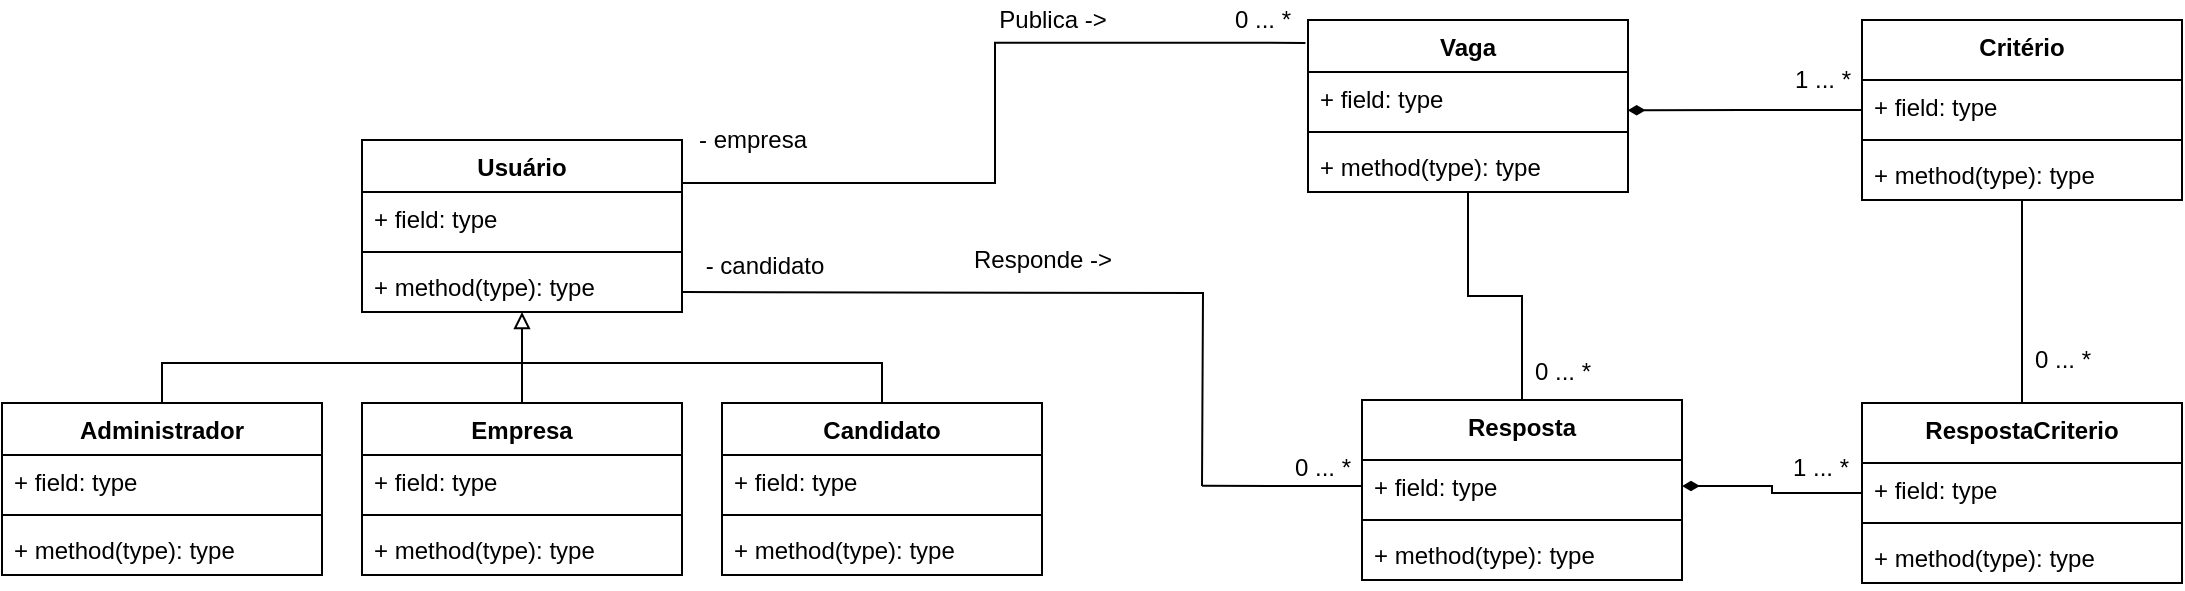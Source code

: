 <mxfile version="13.6.2" type="device" pages="2"><diagram id="C5RBs43oDa-KdzZeNtuy" name="Modelo de dominio"><mxGraphModel dx="2365" dy="945" grid="1" gridSize="10" guides="1" tooltips="1" connect="1" arrows="1" fold="1" page="1" pageScale="1" pageWidth="827" pageHeight="1169" math="0" shadow="0"><root><mxCell id="WIyWlLk6GJQsqaUBKTNV-0"/><mxCell id="WIyWlLk6GJQsqaUBKTNV-1" parent="WIyWlLk6GJQsqaUBKTNV-0"/><mxCell id="1ETd4pub6CgZefq2dl5D-29" style="edgeStyle=orthogonalEdgeStyle;rounded=0;orthogonalLoop=1;jettySize=auto;html=1;exitX=0.5;exitY=0;exitDx=0;exitDy=0;entryX=0.5;entryY=1;entryDx=0;entryDy=0;endArrow=none;endFill=0;" parent="WIyWlLk6GJQsqaUBKTNV-1" source="1ETd4pub6CgZefq2dl5D-5" target="CKPV9KqRgqv-7BpiHJi_-26" edge="1"><mxGeometry relative="1" as="geometry"/></mxCell><mxCell id="1ETd4pub6CgZefq2dl5D-16" style="edgeStyle=orthogonalEdgeStyle;rounded=0;orthogonalLoop=1;jettySize=auto;html=1;exitX=1;exitY=0.25;exitDx=0;exitDy=0;entryX=-0.008;entryY=0.133;entryDx=0;entryDy=0;entryPerimeter=0;endArrow=none;endFill=0;" parent="WIyWlLk6GJQsqaUBKTNV-1" source="CKPV9KqRgqv-7BpiHJi_-38" target="CKPV9KqRgqv-7BpiHJi_-26" edge="1"><mxGeometry relative="1" as="geometry"/></mxCell><mxCell id="1ETd4pub6CgZefq2dl5D-15" style="edgeStyle=orthogonalEdgeStyle;rounded=0;orthogonalLoop=1;jettySize=auto;html=1;exitX=0.5;exitY=0;exitDx=0;exitDy=0;entryX=0.5;entryY=0;entryDx=0;entryDy=0;endArrow=none;endFill=0;" parent="WIyWlLk6GJQsqaUBKTNV-1" source="CKPV9KqRgqv-7BpiHJi_-44" target="CKPV9KqRgqv-7BpiHJi_-30" edge="1"><mxGeometry relative="1" as="geometry"/></mxCell><mxCell id="1ETd4pub6CgZefq2dl5D-14" style="edgeStyle=orthogonalEdgeStyle;rounded=0;orthogonalLoop=1;jettySize=auto;html=1;exitX=0.5;exitY=0;exitDx=0;exitDy=0;entryX=0.5;entryY=1;entryDx=0;entryDy=0;endArrow=block;endFill=0;" parent="WIyWlLk6GJQsqaUBKTNV-1" source="CKPV9KqRgqv-7BpiHJi_-22" target="CKPV9KqRgqv-7BpiHJi_-38" edge="1"><mxGeometry relative="1" as="geometry"/></mxCell><mxCell id="1ETd4pub6CgZefq2dl5D-17" style="edgeStyle=orthogonalEdgeStyle;rounded=0;orthogonalLoop=1;jettySize=auto;html=1;exitX=1;exitY=0.5;exitDx=0;exitDy=0;endArrow=none;endFill=0;" parent="WIyWlLk6GJQsqaUBKTNV-1" edge="1"><mxGeometry relative="1" as="geometry"><mxPoint x="-30" y="473" as="targetPoint"/><mxPoint x="-290" y="376.0" as="sourcePoint"/></mxGeometry></mxCell><mxCell id="1ETd4pub6CgZefq2dl5D-18" style="edgeStyle=orthogonalEdgeStyle;rounded=0;orthogonalLoop=1;jettySize=auto;html=1;exitX=0;exitY=0.5;exitDx=0;exitDy=0;endArrow=none;endFill=0;" parent="WIyWlLk6GJQsqaUBKTNV-1" source="1ETd4pub6CgZefq2dl5D-6" edge="1"><mxGeometry relative="1" as="geometry"><mxPoint x="-30.0" y="472.828" as="targetPoint"/></mxGeometry></mxCell><mxCell id="1ETd4pub6CgZefq2dl5D-20" style="edgeStyle=orthogonalEdgeStyle;rounded=0;orthogonalLoop=1;jettySize=auto;html=1;exitX=0;exitY=0.5;exitDx=0;exitDy=0;entryX=0.999;entryY=0.736;entryDx=0;entryDy=0;entryPerimeter=0;endArrow=diamondThin;endFill=1;" parent="WIyWlLk6GJQsqaUBKTNV-1" source="1ETd4pub6CgZefq2dl5D-1" target="CKPV9KqRgqv-7BpiHJi_-27" edge="1"><mxGeometry relative="1" as="geometry"/></mxCell><mxCell id="1ETd4pub6CgZefq2dl5D-21" style="edgeStyle=orthogonalEdgeStyle;rounded=0;orthogonalLoop=1;jettySize=auto;html=1;entryX=0.5;entryY=1;entryDx=0;entryDy=0;entryPerimeter=0;endArrow=none;endFill=0;" parent="WIyWlLk6GJQsqaUBKTNV-1" source="1ETd4pub6CgZefq2dl5D-9" target="1ETd4pub6CgZefq2dl5D-4" edge="1"><mxGeometry relative="1" as="geometry"/></mxCell><mxCell id="1ETd4pub6CgZefq2dl5D-23" style="edgeStyle=orthogonalEdgeStyle;rounded=0;orthogonalLoop=1;jettySize=auto;html=1;entryX=1;entryY=0.5;entryDx=0;entryDy=0;endArrow=diamondThin;endFill=1;" parent="WIyWlLk6GJQsqaUBKTNV-1" source="1ETd4pub6CgZefq2dl5D-9" target="1ETd4pub6CgZefq2dl5D-6" edge="1"><mxGeometry relative="1" as="geometry"/></mxCell><mxCell id="1ETd4pub6CgZefq2dl5D-24" value="1 ... *" style="text;html=1;align=center;verticalAlign=middle;resizable=0;points=[];autosize=1;" parent="WIyWlLk6GJQsqaUBKTNV-1" vertex="1"><mxGeometry x="260" y="260" width="40" height="20" as="geometry"/></mxCell><mxCell id="1ETd4pub6CgZefq2dl5D-25" value="1 ... *" style="text;html=1;align=center;verticalAlign=middle;resizable=0;points=[];autosize=1;" parent="WIyWlLk6GJQsqaUBKTNV-1" vertex="1"><mxGeometry x="259" y="454" width="40" height="20" as="geometry"/></mxCell><mxCell id="1ETd4pub6CgZefq2dl5D-26" value="0 ... *" style="text;html=1;align=center;verticalAlign=middle;resizable=0;points=[];autosize=1;" parent="WIyWlLk6GJQsqaUBKTNV-1" vertex="1"><mxGeometry x="380" y="400" width="40" height="20" as="geometry"/></mxCell><mxCell id="1ETd4pub6CgZefq2dl5D-27" value="0 ... *" style="text;html=1;align=center;verticalAlign=middle;resizable=0;points=[];autosize=1;" parent="WIyWlLk6GJQsqaUBKTNV-1" vertex="1"><mxGeometry x="10" y="454" width="40" height="20" as="geometry"/></mxCell><mxCell id="1ETd4pub6CgZefq2dl5D-28" value="0 ... *" style="text;html=1;align=center;verticalAlign=middle;resizable=0;points=[];autosize=1;" parent="WIyWlLk6GJQsqaUBKTNV-1" vertex="1"><mxGeometry x="-20" y="230" width="40" height="20" as="geometry"/></mxCell><mxCell id="1ETd4pub6CgZefq2dl5D-30" value="0 ... *" style="text;html=1;align=center;verticalAlign=middle;resizable=0;points=[];autosize=1;" parent="WIyWlLk6GJQsqaUBKTNV-1" vertex="1"><mxGeometry x="130" y="406" width="40" height="20" as="geometry"/></mxCell><mxCell id="1ETd4pub6CgZefq2dl5D-31" value="- empresa" style="text;html=1;align=center;verticalAlign=middle;resizable=0;points=[];autosize=1;" parent="WIyWlLk6GJQsqaUBKTNV-1" vertex="1"><mxGeometry x="-290" y="290" width="70" height="20" as="geometry"/></mxCell><mxCell id="1ETd4pub6CgZefq2dl5D-32" value="- candidato" style="text;html=1;align=center;verticalAlign=middle;resizable=0;points=[];autosize=1;" parent="WIyWlLk6GJQsqaUBKTNV-1" vertex="1"><mxGeometry x="-284" y="353" width="70" height="20" as="geometry"/></mxCell><mxCell id="1ETd4pub6CgZefq2dl5D-33" value="Publica -&amp;gt;" style="text;html=1;align=center;verticalAlign=middle;resizable=0;points=[];autosize=1;" parent="WIyWlLk6GJQsqaUBKTNV-1" vertex="1"><mxGeometry x="-140" y="230" width="70" height="20" as="geometry"/></mxCell><mxCell id="1ETd4pub6CgZefq2dl5D-34" value="Responde -&amp;gt;" style="text;html=1;align=center;verticalAlign=middle;resizable=0;points=[];autosize=1;" parent="WIyWlLk6GJQsqaUBKTNV-1" vertex="1"><mxGeometry x="-150" y="350" width="80" height="20" as="geometry"/></mxCell><mxCell id="CKPV9KqRgqv-7BpiHJi_-26" value="Vaga" style="swimlane;fontStyle=1;align=center;verticalAlign=top;childLayout=stackLayout;horizontal=1;startSize=26;horizontalStack=0;resizeParent=1;resizeParentMax=0;resizeLast=0;collapsible=1;marginBottom=0;" parent="WIyWlLk6GJQsqaUBKTNV-1" vertex="1"><mxGeometry x="23" y="240" width="160" height="86" as="geometry"/></mxCell><mxCell id="CKPV9KqRgqv-7BpiHJi_-27" value="+ field: type" style="text;strokeColor=none;fillColor=none;align=left;verticalAlign=top;spacingLeft=4;spacingRight=4;overflow=hidden;rotatable=0;points=[[0,0.5],[1,0.5]];portConstraint=eastwest;" parent="CKPV9KqRgqv-7BpiHJi_-26" vertex="1"><mxGeometry y="26" width="160" height="26" as="geometry"/></mxCell><mxCell id="CKPV9KqRgqv-7BpiHJi_-28" value="" style="line;strokeWidth=1;fillColor=none;align=left;verticalAlign=middle;spacingTop=-1;spacingLeft=3;spacingRight=3;rotatable=0;labelPosition=right;points=[];portConstraint=eastwest;" parent="CKPV9KqRgqv-7BpiHJi_-26" vertex="1"><mxGeometry y="52" width="160" height="8" as="geometry"/></mxCell><mxCell id="CKPV9KqRgqv-7BpiHJi_-29" value="+ method(type): type" style="text;strokeColor=none;fillColor=none;align=left;verticalAlign=top;spacingLeft=4;spacingRight=4;overflow=hidden;rotatable=0;points=[[0,0.5],[1,0.5]];portConstraint=eastwest;" parent="CKPV9KqRgqv-7BpiHJi_-26" vertex="1"><mxGeometry y="60" width="160" height="26" as="geometry"/></mxCell><mxCell id="1ETd4pub6CgZefq2dl5D-5" value="Resposta" style="swimlane;fontStyle=1;align=center;verticalAlign=top;childLayout=stackLayout;horizontal=1;startSize=30;horizontalStack=0;resizeParent=1;resizeParentMax=0;resizeLast=0;collapsible=1;marginBottom=0;" parent="WIyWlLk6GJQsqaUBKTNV-1" vertex="1"><mxGeometry x="50" y="430" width="160" height="90" as="geometry"/></mxCell><mxCell id="1ETd4pub6CgZefq2dl5D-6" value="+ field: type" style="text;strokeColor=none;fillColor=none;align=left;verticalAlign=top;spacingLeft=4;spacingRight=4;overflow=hidden;rotatable=0;points=[[0,0.5],[1,0.5]];portConstraint=eastwest;" parent="1ETd4pub6CgZefq2dl5D-5" vertex="1"><mxGeometry y="30" width="160" height="26" as="geometry"/></mxCell><mxCell id="1ETd4pub6CgZefq2dl5D-7" value="" style="line;strokeWidth=1;fillColor=none;align=left;verticalAlign=middle;spacingTop=-1;spacingLeft=3;spacingRight=3;rotatable=0;labelPosition=right;points=[];portConstraint=eastwest;" parent="1ETd4pub6CgZefq2dl5D-5" vertex="1"><mxGeometry y="56" width="160" height="8" as="geometry"/></mxCell><mxCell id="1ETd4pub6CgZefq2dl5D-8" value="+ method(type): type" style="text;strokeColor=none;fillColor=none;align=left;verticalAlign=top;spacingLeft=4;spacingRight=4;overflow=hidden;rotatable=0;points=[[0,0.5],[1,0.5]];portConstraint=eastwest;" parent="1ETd4pub6CgZefq2dl5D-5" vertex="1"><mxGeometry y="64" width="160" height="26" as="geometry"/></mxCell><mxCell id="CKPV9KqRgqv-7BpiHJi_-38" value="Usuário" style="swimlane;fontStyle=1;align=center;verticalAlign=top;childLayout=stackLayout;horizontal=1;startSize=26;horizontalStack=0;resizeParent=1;resizeParentMax=0;resizeLast=0;collapsible=1;marginBottom=0;" parent="WIyWlLk6GJQsqaUBKTNV-1" vertex="1"><mxGeometry x="-450" y="300" width="160" height="86" as="geometry"/></mxCell><mxCell id="CKPV9KqRgqv-7BpiHJi_-39" value="+ field: type" style="text;strokeColor=none;fillColor=none;align=left;verticalAlign=top;spacingLeft=4;spacingRight=4;overflow=hidden;rotatable=0;points=[[0,0.5],[1,0.5]];portConstraint=eastwest;" parent="CKPV9KqRgqv-7BpiHJi_-38" vertex="1"><mxGeometry y="26" width="160" height="26" as="geometry"/></mxCell><mxCell id="CKPV9KqRgqv-7BpiHJi_-40" value="" style="line;strokeWidth=1;fillColor=none;align=left;verticalAlign=middle;spacingTop=-1;spacingLeft=3;spacingRight=3;rotatable=0;labelPosition=right;points=[];portConstraint=eastwest;" parent="CKPV9KqRgqv-7BpiHJi_-38" vertex="1"><mxGeometry y="52" width="160" height="8" as="geometry"/></mxCell><mxCell id="CKPV9KqRgqv-7BpiHJi_-41" value="+ method(type): type" style="text;strokeColor=none;fillColor=none;align=left;verticalAlign=top;spacingLeft=4;spacingRight=4;overflow=hidden;rotatable=0;points=[[0,0.5],[1,0.5]];portConstraint=eastwest;" parent="CKPV9KqRgqv-7BpiHJi_-38" vertex="1"><mxGeometry y="60" width="160" height="26" as="geometry"/></mxCell><mxCell id="CKPV9KqRgqv-7BpiHJi_-44" value="Administrador" style="swimlane;fontStyle=1;align=center;verticalAlign=top;childLayout=stackLayout;horizontal=1;startSize=26;horizontalStack=0;resizeParent=1;resizeParentMax=0;resizeLast=0;collapsible=1;marginBottom=0;" parent="WIyWlLk6GJQsqaUBKTNV-1" vertex="1"><mxGeometry x="-630" y="431.5" width="160" height="86" as="geometry"/></mxCell><mxCell id="CKPV9KqRgqv-7BpiHJi_-45" value="+ field: type" style="text;strokeColor=none;fillColor=none;align=left;verticalAlign=top;spacingLeft=4;spacingRight=4;overflow=hidden;rotatable=0;points=[[0,0.5],[1,0.5]];portConstraint=eastwest;" parent="CKPV9KqRgqv-7BpiHJi_-44" vertex="1"><mxGeometry y="26" width="160" height="26" as="geometry"/></mxCell><mxCell id="CKPV9KqRgqv-7BpiHJi_-46" value="" style="line;strokeWidth=1;fillColor=none;align=left;verticalAlign=middle;spacingTop=-1;spacingLeft=3;spacingRight=3;rotatable=0;labelPosition=right;points=[];portConstraint=eastwest;" parent="CKPV9KqRgqv-7BpiHJi_-44" vertex="1"><mxGeometry y="52" width="160" height="8" as="geometry"/></mxCell><mxCell id="CKPV9KqRgqv-7BpiHJi_-47" value="+ method(type): type" style="text;strokeColor=none;fillColor=none;align=left;verticalAlign=top;spacingLeft=4;spacingRight=4;overflow=hidden;rotatable=0;points=[[0,0.5],[1,0.5]];portConstraint=eastwest;" parent="CKPV9KqRgqv-7BpiHJi_-44" vertex="1"><mxGeometry y="60" width="160" height="26" as="geometry"/></mxCell><mxCell id="CKPV9KqRgqv-7BpiHJi_-22" value="Empresa" style="swimlane;fontStyle=1;align=center;verticalAlign=top;childLayout=stackLayout;horizontal=1;startSize=26;horizontalStack=0;resizeParent=1;resizeParentMax=0;resizeLast=0;collapsible=1;marginBottom=0;" parent="WIyWlLk6GJQsqaUBKTNV-1" vertex="1"><mxGeometry x="-450" y="431.5" width="160" height="86" as="geometry"/></mxCell><mxCell id="CKPV9KqRgqv-7BpiHJi_-23" value="+ field: type" style="text;strokeColor=none;fillColor=none;align=left;verticalAlign=top;spacingLeft=4;spacingRight=4;overflow=hidden;rotatable=0;points=[[0,0.5],[1,0.5]];portConstraint=eastwest;" parent="CKPV9KqRgqv-7BpiHJi_-22" vertex="1"><mxGeometry y="26" width="160" height="26" as="geometry"/></mxCell><mxCell id="CKPV9KqRgqv-7BpiHJi_-24" value="" style="line;strokeWidth=1;fillColor=none;align=left;verticalAlign=middle;spacingTop=-1;spacingLeft=3;spacingRight=3;rotatable=0;labelPosition=right;points=[];portConstraint=eastwest;" parent="CKPV9KqRgqv-7BpiHJi_-22" vertex="1"><mxGeometry y="52" width="160" height="8" as="geometry"/></mxCell><mxCell id="CKPV9KqRgqv-7BpiHJi_-25" value="+ method(type): type" style="text;strokeColor=none;fillColor=none;align=left;verticalAlign=top;spacingLeft=4;spacingRight=4;overflow=hidden;rotatable=0;points=[[0,0.5],[1,0.5]];portConstraint=eastwest;" parent="CKPV9KqRgqv-7BpiHJi_-22" vertex="1"><mxGeometry y="60" width="160" height="26" as="geometry"/></mxCell><mxCell id="CKPV9KqRgqv-7BpiHJi_-30" value="Candidato" style="swimlane;fontStyle=1;align=center;verticalAlign=top;childLayout=stackLayout;horizontal=1;startSize=26;horizontalStack=0;resizeParent=1;resizeParentMax=0;resizeLast=0;collapsible=1;marginBottom=0;" parent="WIyWlLk6GJQsqaUBKTNV-1" vertex="1"><mxGeometry x="-270" y="431.5" width="160" height="86" as="geometry"/></mxCell><mxCell id="CKPV9KqRgqv-7BpiHJi_-31" value="+ field: type" style="text;strokeColor=none;fillColor=none;align=left;verticalAlign=top;spacingLeft=4;spacingRight=4;overflow=hidden;rotatable=0;points=[[0,0.5],[1,0.5]];portConstraint=eastwest;" parent="CKPV9KqRgqv-7BpiHJi_-30" vertex="1"><mxGeometry y="26" width="160" height="26" as="geometry"/></mxCell><mxCell id="CKPV9KqRgqv-7BpiHJi_-32" value="" style="line;strokeWidth=1;fillColor=none;align=left;verticalAlign=middle;spacingTop=-1;spacingLeft=3;spacingRight=3;rotatable=0;labelPosition=right;points=[];portConstraint=eastwest;" parent="CKPV9KqRgqv-7BpiHJi_-30" vertex="1"><mxGeometry y="52" width="160" height="8" as="geometry"/></mxCell><mxCell id="CKPV9KqRgqv-7BpiHJi_-33" value="+ method(type): type" style="text;strokeColor=none;fillColor=none;align=left;verticalAlign=top;spacingLeft=4;spacingRight=4;overflow=hidden;rotatable=0;points=[[0,0.5],[1,0.5]];portConstraint=eastwest;" parent="CKPV9KqRgqv-7BpiHJi_-30" vertex="1"><mxGeometry y="60" width="160" height="26" as="geometry"/></mxCell><mxCell id="1ETd4pub6CgZefq2dl5D-1" value="Critério" style="swimlane;fontStyle=1;align=center;verticalAlign=top;childLayout=stackLayout;horizontal=1;startSize=30;horizontalStack=0;resizeParent=1;resizeParentMax=0;resizeLast=0;collapsible=1;marginBottom=0;" parent="WIyWlLk6GJQsqaUBKTNV-1" vertex="1"><mxGeometry x="300" y="240" width="160" height="90" as="geometry"/></mxCell><mxCell id="1ETd4pub6CgZefq2dl5D-2" value="+ field: type" style="text;strokeColor=none;fillColor=none;align=left;verticalAlign=top;spacingLeft=4;spacingRight=4;overflow=hidden;rotatable=0;points=[[0,0.5],[1,0.5]];portConstraint=eastwest;" parent="1ETd4pub6CgZefq2dl5D-1" vertex="1"><mxGeometry y="30" width="160" height="26" as="geometry"/></mxCell><mxCell id="1ETd4pub6CgZefq2dl5D-3" value="" style="line;strokeWidth=1;fillColor=none;align=left;verticalAlign=middle;spacingTop=-1;spacingLeft=3;spacingRight=3;rotatable=0;labelPosition=right;points=[];portConstraint=eastwest;" parent="1ETd4pub6CgZefq2dl5D-1" vertex="1"><mxGeometry y="56" width="160" height="8" as="geometry"/></mxCell><mxCell id="1ETd4pub6CgZefq2dl5D-4" value="+ method(type): type" style="text;strokeColor=none;fillColor=none;align=left;verticalAlign=top;spacingLeft=4;spacingRight=4;overflow=hidden;rotatable=0;points=[[0,0.5],[1,0.5]];portConstraint=eastwest;" parent="1ETd4pub6CgZefq2dl5D-1" vertex="1"><mxGeometry y="64" width="160" height="26" as="geometry"/></mxCell><mxCell id="1ETd4pub6CgZefq2dl5D-9" value="RespostaCriterio" style="swimlane;fontStyle=1;align=center;verticalAlign=top;childLayout=stackLayout;horizontal=1;startSize=30;horizontalStack=0;resizeParent=1;resizeParentMax=0;resizeLast=0;collapsible=1;marginBottom=0;" parent="WIyWlLk6GJQsqaUBKTNV-1" vertex="1"><mxGeometry x="300" y="431.5" width="160" height="90" as="geometry"/></mxCell><mxCell id="1ETd4pub6CgZefq2dl5D-10" value="+ field: type" style="text;strokeColor=none;fillColor=none;align=left;verticalAlign=top;spacingLeft=4;spacingRight=4;overflow=hidden;rotatable=0;points=[[0,0.5],[1,0.5]];portConstraint=eastwest;" parent="1ETd4pub6CgZefq2dl5D-9" vertex="1"><mxGeometry y="30" width="160" height="26" as="geometry"/></mxCell><mxCell id="1ETd4pub6CgZefq2dl5D-11" value="" style="line;strokeWidth=1;fillColor=none;align=left;verticalAlign=middle;spacingTop=-1;spacingLeft=3;spacingRight=3;rotatable=0;labelPosition=right;points=[];portConstraint=eastwest;" parent="1ETd4pub6CgZefq2dl5D-9" vertex="1"><mxGeometry y="56" width="160" height="8" as="geometry"/></mxCell><mxCell id="1ETd4pub6CgZefq2dl5D-12" value="+ method(type): type" style="text;strokeColor=none;fillColor=none;align=left;verticalAlign=top;spacingLeft=4;spacingRight=4;overflow=hidden;rotatable=0;points=[[0,0.5],[1,0.5]];portConstraint=eastwest;" parent="1ETd4pub6CgZefq2dl5D-9" vertex="1"><mxGeometry y="64" width="160" height="26" as="geometry"/></mxCell></root></mxGraphModel></diagram><diagram id="CPd2CQFtMnfnocNd31z0" name="Diagrama de classe"><mxGraphModel dx="2707" dy="945" grid="1" gridSize="10" guides="1" tooltips="1" connect="1" arrows="1" fold="1" page="1" pageScale="1" pageWidth="1169" pageHeight="1654" math="0" shadow="0"><root><mxCell id="haporu0K_XXF_-xQnNUm-0"/><mxCell id="haporu0K_XXF_-xQnNUm-1" parent="haporu0K_XXF_-xQnNUm-0"/><mxCell id="Ovhw8g6Ma70DIyYeoMQT-1" style="edgeStyle=orthogonalEdgeStyle;rounded=0;orthogonalLoop=1;jettySize=auto;html=1;exitX=0.5;exitY=0;exitDx=0;exitDy=0;entryX=0.5;entryY=1;entryDx=0;entryDy=0;endArrow=none;endFill=0;" edge="1" parent="haporu0K_XXF_-xQnNUm-1" source="Ovhw8g6Ma70DIyYeoMQT-24" target="Ovhw8g6Ma70DIyYeoMQT-20"><mxGeometry relative="1" as="geometry"/></mxCell><mxCell id="Ovhw8g6Ma70DIyYeoMQT-2" style="edgeStyle=orthogonalEdgeStyle;rounded=0;orthogonalLoop=1;jettySize=auto;html=1;exitX=1;exitY=0.25;exitDx=0;exitDy=0;entryX=-0.008;entryY=0.133;entryDx=0;entryDy=0;entryPerimeter=0;endArrow=none;endFill=0;" edge="1" parent="haporu0K_XXF_-xQnNUm-1" source="Ovhw8g6Ma70DIyYeoMQT-28" target="Ovhw8g6Ma70DIyYeoMQT-20"><mxGeometry relative="1" as="geometry"/></mxCell><mxCell id="Ovhw8g6Ma70DIyYeoMQT-3" style="edgeStyle=orthogonalEdgeStyle;rounded=0;orthogonalLoop=1;jettySize=auto;html=1;exitX=0.5;exitY=0;exitDx=0;exitDy=0;entryX=0.5;entryY=0;entryDx=0;entryDy=0;endArrow=none;endFill=0;" edge="1" parent="haporu0K_XXF_-xQnNUm-1" source="Ovhw8g6Ma70DIyYeoMQT-32" target="Ovhw8g6Ma70DIyYeoMQT-40"><mxGeometry relative="1" as="geometry"/></mxCell><mxCell id="Ovhw8g6Ma70DIyYeoMQT-4" style="edgeStyle=orthogonalEdgeStyle;rounded=0;orthogonalLoop=1;jettySize=auto;html=1;exitX=0.5;exitY=0;exitDx=0;exitDy=0;entryX=0.5;entryY=1;entryDx=0;entryDy=0;endArrow=block;endFill=0;" edge="1" parent="haporu0K_XXF_-xQnNUm-1" source="Ovhw8g6Ma70DIyYeoMQT-36" target="Ovhw8g6Ma70DIyYeoMQT-28"><mxGeometry relative="1" as="geometry"/></mxCell><mxCell id="Ovhw8g6Ma70DIyYeoMQT-5" style="edgeStyle=orthogonalEdgeStyle;rounded=0;orthogonalLoop=1;jettySize=auto;html=1;exitX=1;exitY=0.5;exitDx=0;exitDy=0;endArrow=none;endFill=0;" edge="1" parent="haporu0K_XXF_-xQnNUm-1"><mxGeometry relative="1" as="geometry"><mxPoint x="260" y="363" as="targetPoint"/><mxPoint y="266" as="sourcePoint"/></mxGeometry></mxCell><mxCell id="Ovhw8g6Ma70DIyYeoMQT-6" style="edgeStyle=orthogonalEdgeStyle;rounded=0;orthogonalLoop=1;jettySize=auto;html=1;exitX=0;exitY=0.5;exitDx=0;exitDy=0;endArrow=none;endFill=0;" edge="1" parent="haporu0K_XXF_-xQnNUm-1" source="Ovhw8g6Ma70DIyYeoMQT-25"><mxGeometry relative="1" as="geometry"><mxPoint x="260" y="362.828" as="targetPoint"/></mxGeometry></mxCell><mxCell id="Ovhw8g6Ma70DIyYeoMQT-7" style="edgeStyle=orthogonalEdgeStyle;rounded=0;orthogonalLoop=1;jettySize=auto;html=1;exitX=0;exitY=0.5;exitDx=0;exitDy=0;entryX=0.999;entryY=0.736;entryDx=0;entryDy=0;entryPerimeter=0;endArrow=diamondThin;endFill=1;" edge="1" parent="haporu0K_XXF_-xQnNUm-1" source="Ovhw8g6Ma70DIyYeoMQT-44" target="Ovhw8g6Ma70DIyYeoMQT-21"><mxGeometry relative="1" as="geometry"/></mxCell><mxCell id="Ovhw8g6Ma70DIyYeoMQT-8" style="edgeStyle=orthogonalEdgeStyle;rounded=0;orthogonalLoop=1;jettySize=auto;html=1;entryX=0.5;entryY=1;entryDx=0;entryDy=0;entryPerimeter=0;endArrow=none;endFill=0;" edge="1" parent="haporu0K_XXF_-xQnNUm-1" source="Ovhw8g6Ma70DIyYeoMQT-48" target="Ovhw8g6Ma70DIyYeoMQT-47"><mxGeometry relative="1" as="geometry"/></mxCell><mxCell id="Ovhw8g6Ma70DIyYeoMQT-9" style="edgeStyle=orthogonalEdgeStyle;rounded=0;orthogonalLoop=1;jettySize=auto;html=1;entryX=1;entryY=0.5;entryDx=0;entryDy=0;endArrow=diamondThin;endFill=1;" edge="1" parent="haporu0K_XXF_-xQnNUm-1" source="Ovhw8g6Ma70DIyYeoMQT-48" target="Ovhw8g6Ma70DIyYeoMQT-25"><mxGeometry relative="1" as="geometry"/></mxCell><mxCell id="Ovhw8g6Ma70DIyYeoMQT-10" value="1 ... *" style="text;html=1;align=center;verticalAlign=middle;resizable=0;points=[];autosize=1;" vertex="1" parent="haporu0K_XXF_-xQnNUm-1"><mxGeometry x="545" y="121" width="40" height="20" as="geometry"/></mxCell><mxCell id="Ovhw8g6Ma70DIyYeoMQT-11" value="1 ... *" style="text;html=1;align=center;verticalAlign=middle;resizable=0;points=[];autosize=1;" vertex="1" parent="haporu0K_XXF_-xQnNUm-1"><mxGeometry x="558" y="345" width="40" height="20" as="geometry"/></mxCell><mxCell id="Ovhw8g6Ma70DIyYeoMQT-12" value="0 ... *" style="text;html=1;align=center;verticalAlign=middle;resizable=0;points=[];autosize=1;" vertex="1" parent="haporu0K_XXF_-xQnNUm-1"><mxGeometry x="670" y="310" width="40" height="20" as="geometry"/></mxCell><mxCell id="Ovhw8g6Ma70DIyYeoMQT-13" value="0 ... *" style="text;html=1;align=center;verticalAlign=middle;resizable=0;points=[];autosize=1;" vertex="1" parent="haporu0K_XXF_-xQnNUm-1"><mxGeometry x="299" y="341" width="40" height="20" as="geometry"/></mxCell><mxCell id="Ovhw8g6Ma70DIyYeoMQT-14" value="0 ... *" style="text;html=1;align=center;verticalAlign=middle;resizable=0;points=[];autosize=1;" vertex="1" parent="haporu0K_XXF_-xQnNUm-1"><mxGeometry x="263" y="76" width="40" height="20" as="geometry"/></mxCell><mxCell id="Ovhw8g6Ma70DIyYeoMQT-15" value="0 ... *" style="text;html=1;align=center;verticalAlign=middle;resizable=0;points=[];autosize=1;" vertex="1" parent="haporu0K_XXF_-xQnNUm-1"><mxGeometry x="420" y="296" width="40" height="20" as="geometry"/></mxCell><mxCell id="Ovhw8g6Ma70DIyYeoMQT-16" value="- empresa" style="text;html=1;align=center;verticalAlign=middle;resizable=0;points=[];autosize=1;" vertex="1" parent="haporu0K_XXF_-xQnNUm-1"><mxGeometry x="6" y="200" width="70" height="20" as="geometry"/></mxCell><mxCell id="Ovhw8g6Ma70DIyYeoMQT-17" value="- candidato" style="text;html=1;align=center;verticalAlign=middle;resizable=0;points=[];autosize=1;" vertex="1" parent="haporu0K_XXF_-xQnNUm-1"><mxGeometry x="6" y="270" width="70" height="20" as="geometry"/></mxCell><mxCell id="Ovhw8g6Ma70DIyYeoMQT-18" value="Publica -&amp;gt;" style="text;html=1;align=center;verticalAlign=middle;resizable=0;points=[];autosize=1;" vertex="1" parent="haporu0K_XXF_-xQnNUm-1"><mxGeometry x="150" y="79" width="70" height="20" as="geometry"/></mxCell><mxCell id="Ovhw8g6Ma70DIyYeoMQT-19" value="Responde -&amp;gt;" style="text;html=1;align=center;verticalAlign=middle;resizable=0;points=[];autosize=1;" vertex="1" parent="haporu0K_XXF_-xQnNUm-1"><mxGeometry x="170" y="270" width="80" height="20" as="geometry"/></mxCell><mxCell id="Ovhw8g6Ma70DIyYeoMQT-24" value="Resposta" style="swimlane;fontStyle=1;align=center;verticalAlign=top;childLayout=stackLayout;horizontal=1;startSize=30;horizontalStack=0;resizeParent=1;resizeParentMax=0;resizeLast=0;collapsible=1;marginBottom=0;" vertex="1" parent="haporu0K_XXF_-xQnNUm-1"><mxGeometry x="340" y="320" width="210" height="130" as="geometry"/></mxCell><mxCell id="Ovhw8g6Ma70DIyYeoMQT-25" value="+ candidato: Candidato&#10;+ resposta: List&lt;RespostaCriterio&gt;&#10;+ pontuacao: float" style="text;strokeColor=none;fillColor=none;align=left;verticalAlign=top;spacingLeft=4;spacingRight=4;overflow=hidden;rotatable=0;points=[[0,0.5],[1,0.5]];portConstraint=eastwest;" vertex="1" parent="Ovhw8g6Ma70DIyYeoMQT-24"><mxGeometry y="30" width="210" height="50" as="geometry"/></mxCell><mxCell id="Ovhw8g6Ma70DIyYeoMQT-26" value="" style="line;strokeWidth=1;fillColor=none;align=left;verticalAlign=middle;spacingTop=-1;spacingLeft=3;spacingRight=3;rotatable=0;labelPosition=right;points=[];portConstraint=eastwest;" vertex="1" parent="Ovhw8g6Ma70DIyYeoMQT-24"><mxGeometry y="80" width="210" height="8" as="geometry"/></mxCell><mxCell id="Ovhw8g6Ma70DIyYeoMQT-27" value="+ calcularPontuacao(): float" style="text;strokeColor=none;fillColor=none;align=left;verticalAlign=top;spacingLeft=4;spacingRight=4;overflow=hidden;rotatable=0;points=[[0,0.5],[1,0.5]];portConstraint=eastwest;" vertex="1" parent="Ovhw8g6Ma70DIyYeoMQT-24"><mxGeometry y="88" width="210" height="42" as="geometry"/></mxCell><mxCell id="Ovhw8g6Ma70DIyYeoMQT-44" value="Critério" style="swimlane;fontStyle=1;align=center;verticalAlign=top;childLayout=stackLayout;horizontal=1;startSize=30;horizontalStack=0;resizeParent=1;resizeParentMax=0;resizeLast=0;collapsible=1;marginBottom=0;" vertex="1" parent="haporu0K_XXF_-xQnNUm-1"><mxGeometry x="590" y="90" width="160" height="114" as="geometry"/></mxCell><mxCell id="Ovhw8g6Ma70DIyYeoMQT-45" value="+ nome: string&#10;+ descricao: string&#10;+ peso: number" style="text;strokeColor=none;fillColor=none;align=left;verticalAlign=top;spacingLeft=4;spacingRight=4;overflow=hidden;rotatable=0;points=[[0,0.5],[1,0.5]];portConstraint=eastwest;" vertex="1" parent="Ovhw8g6Ma70DIyYeoMQT-44"><mxGeometry y="30" width="160" height="50" as="geometry"/></mxCell><mxCell id="Ovhw8g6Ma70DIyYeoMQT-46" value="" style="line;strokeWidth=1;fillColor=none;align=left;verticalAlign=middle;spacingTop=-1;spacingLeft=3;spacingRight=3;rotatable=0;labelPosition=right;points=[];portConstraint=eastwest;" vertex="1" parent="Ovhw8g6Ma70DIyYeoMQT-44"><mxGeometry y="80" width="160" height="8" as="geometry"/></mxCell><mxCell id="Ovhw8g6Ma70DIyYeoMQT-47" value="-" style="text;strokeColor=none;fillColor=none;align=left;verticalAlign=top;spacingLeft=4;spacingRight=4;overflow=hidden;rotatable=0;points=[[0,0.5],[1,0.5]];portConstraint=eastwest;" vertex="1" parent="Ovhw8g6Ma70DIyYeoMQT-44"><mxGeometry y="88" width="160" height="26" as="geometry"/></mxCell><mxCell id="Ovhw8g6Ma70DIyYeoMQT-20" value="Vaga" style="swimlane;fontStyle=1;align=center;verticalAlign=top;childLayout=stackLayout;horizontal=1;startSize=26;horizontalStack=0;resizeParent=1;resizeParentMax=0;resizeLast=0;collapsible=1;marginBottom=0;" vertex="1" parent="haporu0K_XXF_-xQnNUm-1"><mxGeometry x="313" y="82" width="180" height="150" as="geometry"/></mxCell><mxCell id="Ovhw8g6Ma70DIyYeoMQT-21" value="+ id: string&#10;+ empresa: Empresa&#10;+ criterios: List&lt;Criterio&gt;&#10;+ respostas: List&lt;Resposta&gt;" style="text;strokeColor=none;fillColor=none;align=left;verticalAlign=top;spacingLeft=4;spacingRight=4;overflow=hidden;rotatable=0;points=[[0,0.5],[1,0.5]];portConstraint=eastwest;" vertex="1" parent="Ovhw8g6Ma70DIyYeoMQT-20"><mxGeometry y="26" width="180" height="84" as="geometry"/></mxCell><mxCell id="Ovhw8g6Ma70DIyYeoMQT-22" value="" style="line;strokeWidth=1;fillColor=none;align=left;verticalAlign=middle;spacingTop=-1;spacingLeft=3;spacingRight=3;rotatable=0;labelPosition=right;points=[];portConstraint=eastwest;" vertex="1" parent="Ovhw8g6Ma70DIyYeoMQT-20"><mxGeometry y="110" width="180" height="8" as="geometry"/></mxCell><mxCell id="Ovhw8g6Ma70DIyYeoMQT-23" value="-" style="text;strokeColor=none;fillColor=none;align=left;verticalAlign=top;spacingLeft=4;spacingRight=4;overflow=hidden;rotatable=0;points=[[0,0.5],[1,0.5]];portConstraint=eastwest;" vertex="1" parent="Ovhw8g6Ma70DIyYeoMQT-20"><mxGeometry y="118" width="180" height="32" as="geometry"/></mxCell><mxCell id="Ovhw8g6Ma70DIyYeoMQT-48" value="RespostaCriterio" style="swimlane;fontStyle=1;align=center;verticalAlign=top;childLayout=stackLayout;horizontal=1;startSize=30;horizontalStack=0;resizeParent=1;resizeParentMax=0;resizeLast=0;collapsible=1;marginBottom=0;" vertex="1" parent="haporu0K_XXF_-xQnNUm-1"><mxGeometry x="630" y="330" width="160" height="114" as="geometry"/></mxCell><mxCell id="Ovhw8g6Ma70DIyYeoMQT-49" value="+ criterio: Criterio&#10;+ resposta: number" style="text;strokeColor=none;fillColor=none;align=left;verticalAlign=top;spacingLeft=4;spacingRight=4;overflow=hidden;rotatable=0;points=[[0,0.5],[1,0.5]];portConstraint=eastwest;" vertex="1" parent="Ovhw8g6Ma70DIyYeoMQT-48"><mxGeometry y="30" width="160" height="50" as="geometry"/></mxCell><mxCell id="Ovhw8g6Ma70DIyYeoMQT-50" value="" style="line;strokeWidth=1;fillColor=none;align=left;verticalAlign=middle;spacingTop=-1;spacingLeft=3;spacingRight=3;rotatable=0;labelPosition=right;points=[];portConstraint=eastwest;" vertex="1" parent="Ovhw8g6Ma70DIyYeoMQT-48"><mxGeometry y="80" width="160" height="8" as="geometry"/></mxCell><mxCell id="Ovhw8g6Ma70DIyYeoMQT-51" value="-" style="text;strokeColor=none;fillColor=none;align=left;verticalAlign=top;spacingLeft=4;spacingRight=4;overflow=hidden;rotatable=0;points=[[0,0.5],[1,0.5]];portConstraint=eastwest;" vertex="1" parent="Ovhw8g6Ma70DIyYeoMQT-48"><mxGeometry y="88" width="160" height="26" as="geometry"/></mxCell><mxCell id="Ovhw8g6Ma70DIyYeoMQT-28" value="Usuário" style="swimlane;fontStyle=1;align=center;verticalAlign=top;childLayout=stackLayout;horizontal=1;startSize=26;horizontalStack=0;resizeParent=1;resizeParentMax=0;resizeLast=0;collapsible=1;marginBottom=0;" vertex="1" parent="haporu0K_XXF_-xQnNUm-1"><mxGeometry x="-200" y="190" width="200" height="140" as="geometry"/></mxCell><mxCell id="Ovhw8g6Ma70DIyYeoMQT-52" value="+ id: string&#10;+ email: string&#10;+ nome: string&#10;" style="text;strokeColor=none;fillColor=none;align=left;verticalAlign=top;spacingLeft=4;spacingRight=4;overflow=hidden;rotatable=0;points=[[0,0.5],[1,0.5]];portConstraint=eastwest;" vertex="1" parent="Ovhw8g6Ma70DIyYeoMQT-28"><mxGeometry y="26" width="200" height="64" as="geometry"/></mxCell><mxCell id="Ovhw8g6Ma70DIyYeoMQT-30" value="" style="line;strokeWidth=1;fillColor=none;align=left;verticalAlign=middle;spacingTop=-1;spacingLeft=3;spacingRight=3;rotatable=0;labelPosition=right;points=[];portConstraint=eastwest;" vertex="1" parent="Ovhw8g6Ma70DIyYeoMQT-28"><mxGeometry y="90" width="200" height="8" as="geometry"/></mxCell><mxCell id="Ovhw8g6Ma70DIyYeoMQT-31" value="+ pesquisarVagas(): List&lt;Vaga&gt;" style="text;strokeColor=none;fillColor=none;align=left;verticalAlign=top;spacingLeft=4;spacingRight=4;overflow=hidden;rotatable=0;points=[[0,0.5],[1,0.5]];portConstraint=eastwest;" vertex="1" parent="Ovhw8g6Ma70DIyYeoMQT-28"><mxGeometry y="98" width="200" height="42" as="geometry"/></mxCell><mxCell id="Ovhw8g6Ma70DIyYeoMQT-40" value="Candidato" style="swimlane;fontStyle=1;align=center;verticalAlign=top;childLayout=stackLayout;horizontal=1;startSize=26;horizontalStack=0;resizeParent=1;resizeParentMax=0;resizeLast=0;collapsible=1;marginBottom=0;" vertex="1" parent="haporu0K_XXF_-xQnNUm-1"><mxGeometry x="53" y="420" width="230" height="160" as="geometry"/></mxCell><mxCell id="Ovhw8g6Ma70DIyYeoMQT-41" value="-" style="text;strokeColor=none;fillColor=none;align=left;verticalAlign=top;spacingLeft=4;spacingRight=4;overflow=hidden;rotatable=0;points=[[0,0.5],[1,0.5]];portConstraint=eastwest;" vertex="1" parent="Ovhw8g6Ma70DIyYeoMQT-40"><mxGeometry y="26" width="230" height="26" as="geometry"/></mxCell><mxCell id="Ovhw8g6Ma70DIyYeoMQT-42" value="" style="line;strokeWidth=1;fillColor=none;align=left;verticalAlign=middle;spacingTop=-1;spacingLeft=3;spacingRight=3;rotatable=0;labelPosition=right;points=[];portConstraint=eastwest;" vertex="1" parent="Ovhw8g6Ma70DIyYeoMQT-40"><mxGeometry y="52" width="230" height="8" as="geometry"/></mxCell><mxCell id="Ovhw8g6Ma70DIyYeoMQT-43" value="+ aplicarParaVaga(): void&#10;+ indicarVaga(Vaga): void&#10;+ listarVagasAplicadas(): List&lt;Vaga&gt;" style="text;strokeColor=none;fillColor=none;align=left;verticalAlign=top;spacingLeft=4;spacingRight=4;overflow=hidden;rotatable=0;points=[[0,0.5],[1,0.5]];portConstraint=eastwest;" vertex="1" parent="Ovhw8g6Ma70DIyYeoMQT-40"><mxGeometry y="60" width="230" height="100" as="geometry"/></mxCell><mxCell id="Ovhw8g6Ma70DIyYeoMQT-36" value="Empresa" style="swimlane;fontStyle=1;align=center;verticalAlign=top;childLayout=stackLayout;horizontal=1;startSize=26;horizontalStack=0;resizeParent=1;resizeParentMax=0;resizeLast=0;collapsible=1;marginBottom=0;" vertex="1" parent="haporu0K_XXF_-xQnNUm-1"><mxGeometry x="-240" y="420" width="270" height="160" as="geometry"/></mxCell><mxCell id="Ovhw8g6Ma70DIyYeoMQT-37" value="-" style="text;strokeColor=none;fillColor=none;align=left;verticalAlign=top;spacingLeft=4;spacingRight=4;overflow=hidden;rotatable=0;points=[[0,0.5],[1,0.5]];portConstraint=eastwest;" vertex="1" parent="Ovhw8g6Ma70DIyYeoMQT-36"><mxGeometry y="26" width="270" height="26" as="geometry"/></mxCell><mxCell id="Ovhw8g6Ma70DIyYeoMQT-38" value="" style="line;strokeWidth=1;fillColor=none;align=left;verticalAlign=middle;spacingTop=-1;spacingLeft=3;spacingRight=3;rotatable=0;labelPosition=right;points=[];portConstraint=eastwest;" vertex="1" parent="Ovhw8g6Ma70DIyYeoMQT-36"><mxGeometry y="52" width="270" height="8" as="geometry"/></mxCell><mxCell id="Ovhw8g6Ma70DIyYeoMQT-39" value="+ publicarVaga(): void&#10;+ renovarVaga(): void&#10;+ listarVagasPublicadas(): List&lt;Vaga&gt;&#10;+ consultarRanking(Vaga): Lista&lt;Resposta&gt;&#10;+ consultarCandidato(Candidato): Candidato&#10;" style="text;strokeColor=none;fillColor=none;align=left;verticalAlign=top;spacingLeft=4;spacingRight=4;overflow=hidden;rotatable=0;points=[[0,0.5],[1,0.5]];portConstraint=eastwest;" vertex="1" parent="Ovhw8g6Ma70DIyYeoMQT-36"><mxGeometry y="60" width="270" height="100" as="geometry"/></mxCell><mxCell id="Ovhw8g6Ma70DIyYeoMQT-32" value="Administrador" style="swimlane;fontStyle=1;align=center;verticalAlign=top;childLayout=stackLayout;horizontal=1;startSize=26;horizontalStack=0;resizeParent=1;resizeParentMax=0;resizeLast=0;collapsible=1;marginBottom=0;" vertex="1" parent="haporu0K_XXF_-xQnNUm-1"><mxGeometry x="-500" y="420" width="240" height="160" as="geometry"/></mxCell><mxCell id="Ovhw8g6Ma70DIyYeoMQT-33" value="-" style="text;strokeColor=none;fillColor=none;align=left;verticalAlign=top;spacingLeft=4;spacingRight=4;overflow=hidden;rotatable=0;points=[[0,0.5],[1,0.5]];portConstraint=eastwest;" vertex="1" parent="Ovhw8g6Ma70DIyYeoMQT-32"><mxGeometry y="26" width="240" height="26" as="geometry"/></mxCell><mxCell id="Ovhw8g6Ma70DIyYeoMQT-34" value="" style="line;strokeWidth=1;fillColor=none;align=left;verticalAlign=middle;spacingTop=-1;spacingLeft=3;spacingRight=3;rotatable=0;labelPosition=right;points=[];portConstraint=eastwest;" vertex="1" parent="Ovhw8g6Ma70DIyYeoMQT-32"><mxGeometry y="52" width="240" height="8" as="geometry"/></mxCell><mxCell id="Ovhw8g6Ma70DIyYeoMQT-35" value="+ gerarRelatorio(): void&#10;+ pesquisarUsuario(): List&lt;Usuario&gt;&#10;+ bloquearUsuario(Usuario): void&#10;+ desbloquearUsuario(Usuario): void&#10;+ consultarEstatisticas():  void" style="text;strokeColor=none;fillColor=none;align=left;verticalAlign=top;spacingLeft=4;spacingRight=4;overflow=hidden;rotatable=0;points=[[0,0.5],[1,0.5]];portConstraint=eastwest;" vertex="1" parent="Ovhw8g6Ma70DIyYeoMQT-32"><mxGeometry y="60" width="240" height="100" as="geometry"/></mxCell></root></mxGraphModel></diagram></mxfile>